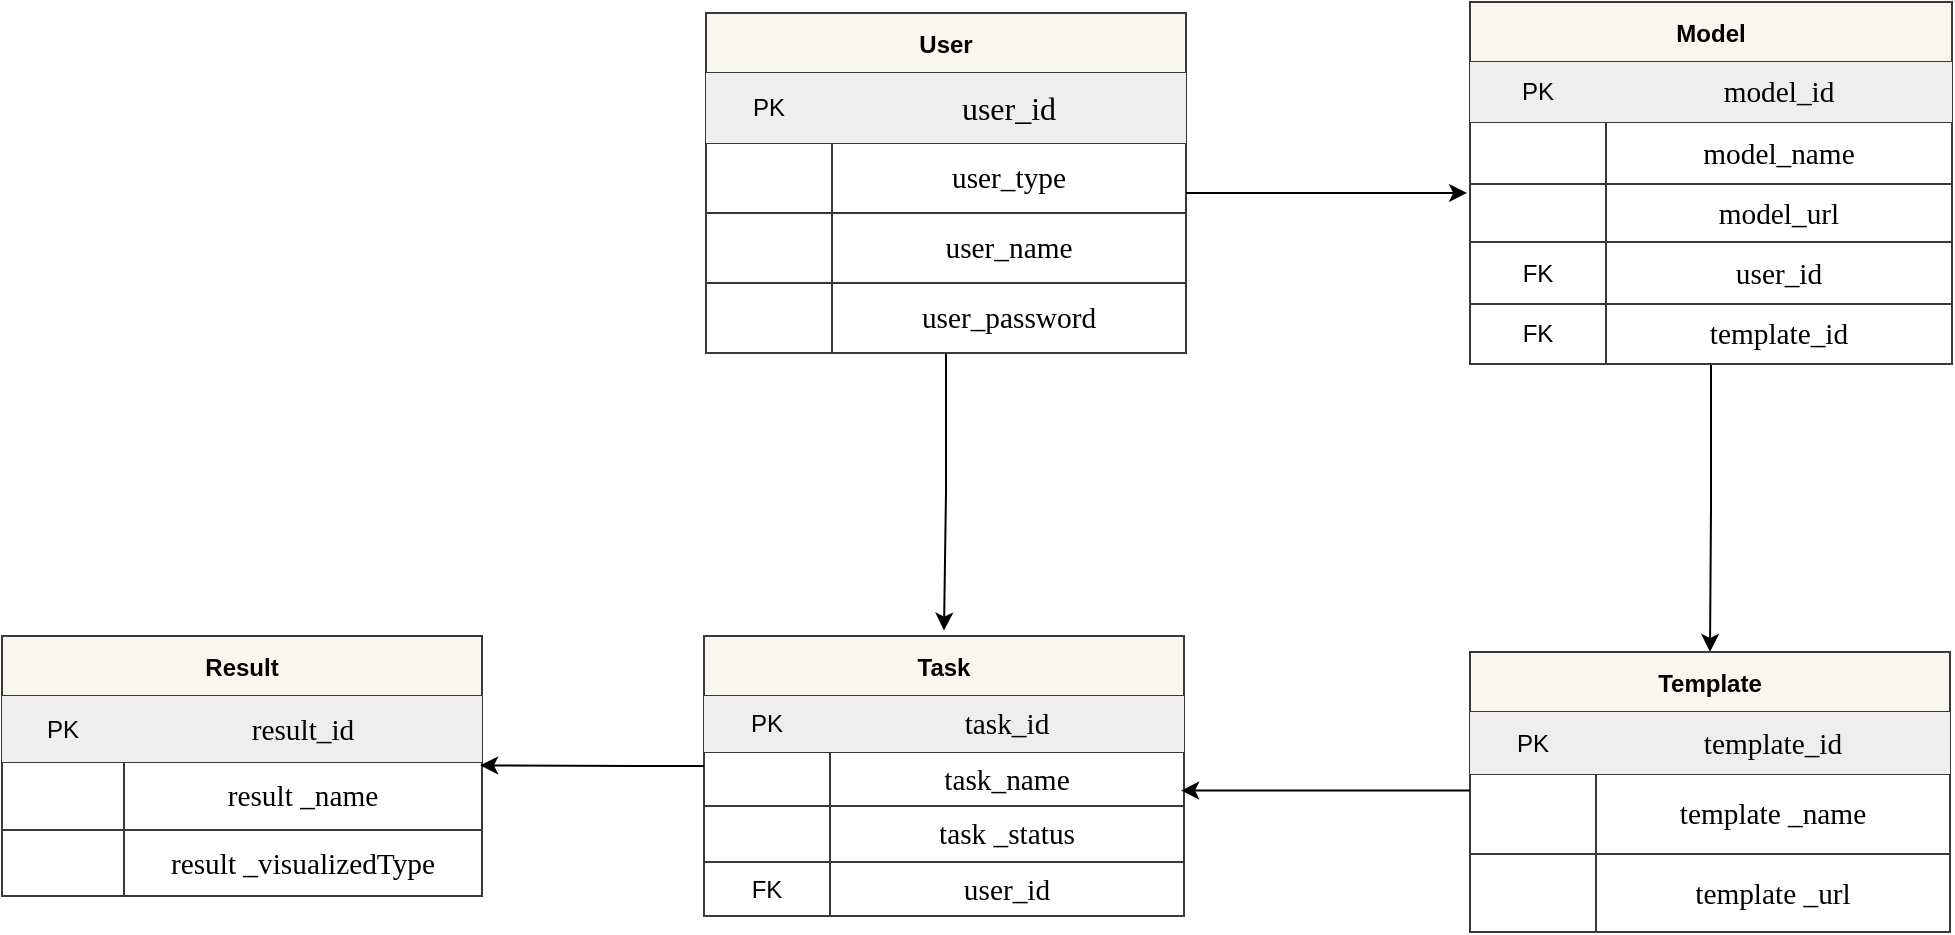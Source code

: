 <mxfile version="24.0.1" type="github">
  <diagram name="第 1 页" id="qgz66oWiAH34kU1Vi8FH">
    <mxGraphModel dx="1619" dy="1174" grid="0" gridSize="10" guides="1" tooltips="1" connect="1" arrows="1" fold="1" page="1" pageScale="1" pageWidth="1169" pageHeight="827" math="0" shadow="0">
      <root>
        <mxCell id="0" />
        <mxCell id="1" parent="0" />
        <mxCell id="i9-j6CWLtnOm1ut2SvqS-151" style="edgeStyle=orthogonalEdgeStyle;rounded=0;orthogonalLoop=1;jettySize=auto;html=1;" edge="1" parent="1" source="i9-j6CWLtnOm1ut2SvqS-50">
          <mxGeometry relative="1" as="geometry">
            <mxPoint x="568" y="473.302" as="targetPoint" />
          </mxGeometry>
        </mxCell>
        <mxCell id="i9-j6CWLtnOm1ut2SvqS-50" value="User" style="shape=table;startSize=30;container=1;collapsible=0;childLayout=tableLayout;fontStyle=1;fillColor=#f9f7ed;strokeColor=#36393d;" vertex="1" parent="1">
          <mxGeometry x="449" y="164.5" width="240" height="170" as="geometry" />
        </mxCell>
        <mxCell id="i9-j6CWLtnOm1ut2SvqS-51" value="" style="shape=tableRow;horizontal=0;startSize=0;swimlaneHead=0;swimlaneBody=0;strokeColor=inherit;top=0;left=0;bottom=0;right=0;collapsible=0;dropTarget=0;fillColor=none;points=[[0,0.5],[1,0.5]];portConstraint=eastwest;" vertex="1" parent="i9-j6CWLtnOm1ut2SvqS-50">
          <mxGeometry y="30" width="240" height="35" as="geometry" />
        </mxCell>
        <mxCell id="i9-j6CWLtnOm1ut2SvqS-52" value="PK" style="shape=partialRectangle;html=1;whiteSpace=wrap;connectable=0;strokeColor=#36393d;overflow=hidden;fillColor=#eeeeee;top=0;left=0;bottom=0;right=0;pointerEvents=1;" vertex="1" parent="i9-j6CWLtnOm1ut2SvqS-51">
          <mxGeometry width="63" height="35" as="geometry">
            <mxRectangle width="63" height="35" as="alternateBounds" />
          </mxGeometry>
        </mxCell>
        <mxCell id="i9-j6CWLtnOm1ut2SvqS-53" value="&lt;span style=&quot;font-size: 12pt;&quot; lang=&quot;EN-US&quot;&gt;&lt;font face=&quot;等线&quot;&gt;user_id&lt;/font&gt;&lt;/span&gt;" style="shape=partialRectangle;html=1;whiteSpace=wrap;connectable=0;strokeColor=#36393d;overflow=hidden;fillColor=#eeeeee;top=0;left=0;bottom=0;right=0;pointerEvents=1;" vertex="1" parent="i9-j6CWLtnOm1ut2SvqS-51">
          <mxGeometry x="63" width="177" height="35" as="geometry">
            <mxRectangle width="177" height="35" as="alternateBounds" />
          </mxGeometry>
        </mxCell>
        <mxCell id="i9-j6CWLtnOm1ut2SvqS-54" value="" style="shape=tableRow;horizontal=0;startSize=0;swimlaneHead=0;swimlaneBody=0;strokeColor=inherit;top=0;left=0;bottom=0;right=0;collapsible=0;dropTarget=0;fillColor=none;points=[[0,0.5],[1,0.5]];portConstraint=eastwest;" vertex="1" parent="i9-j6CWLtnOm1ut2SvqS-50">
          <mxGeometry y="65" width="240" height="35" as="geometry" />
        </mxCell>
        <mxCell id="i9-j6CWLtnOm1ut2SvqS-55" value="" style="shape=partialRectangle;html=1;whiteSpace=wrap;connectable=0;strokeColor=inherit;overflow=hidden;fillColor=none;top=0;left=0;bottom=0;right=0;pointerEvents=1;" vertex="1" parent="i9-j6CWLtnOm1ut2SvqS-54">
          <mxGeometry width="63" height="35" as="geometry">
            <mxRectangle width="63" height="35" as="alternateBounds" />
          </mxGeometry>
        </mxCell>
        <mxCell id="i9-j6CWLtnOm1ut2SvqS-56" value="&lt;span style=&quot;font-size: 11pt; font-family: 等线;&quot; lang=&quot;EN-US&quot;&gt;user_type&lt;/span&gt;" style="shape=partialRectangle;html=1;whiteSpace=wrap;connectable=0;strokeColor=inherit;overflow=hidden;fillColor=none;top=0;left=0;bottom=0;right=0;pointerEvents=1;" vertex="1" parent="i9-j6CWLtnOm1ut2SvqS-54">
          <mxGeometry x="63" width="177" height="35" as="geometry">
            <mxRectangle width="177" height="35" as="alternateBounds" />
          </mxGeometry>
        </mxCell>
        <mxCell id="i9-j6CWLtnOm1ut2SvqS-57" value="" style="shape=tableRow;horizontal=0;startSize=0;swimlaneHead=0;swimlaneBody=0;strokeColor=inherit;top=0;left=0;bottom=0;right=0;collapsible=0;dropTarget=0;fillColor=none;points=[[0,0.5],[1,0.5]];portConstraint=eastwest;" vertex="1" parent="i9-j6CWLtnOm1ut2SvqS-50">
          <mxGeometry y="100" width="240" height="35" as="geometry" />
        </mxCell>
        <mxCell id="i9-j6CWLtnOm1ut2SvqS-58" value="" style="shape=partialRectangle;html=1;whiteSpace=wrap;connectable=0;strokeColor=inherit;overflow=hidden;fillColor=none;top=0;left=0;bottom=0;right=0;pointerEvents=1;" vertex="1" parent="i9-j6CWLtnOm1ut2SvqS-57">
          <mxGeometry width="63" height="35" as="geometry">
            <mxRectangle width="63" height="35" as="alternateBounds" />
          </mxGeometry>
        </mxCell>
        <mxCell id="i9-j6CWLtnOm1ut2SvqS-59" value="&lt;span style=&quot;font-size: 11pt; font-family: 等线;&quot; lang=&quot;EN-US&quot;&gt;user_name&lt;/span&gt;" style="shape=partialRectangle;html=1;whiteSpace=wrap;connectable=0;strokeColor=inherit;overflow=hidden;fillColor=none;top=0;left=0;bottom=0;right=0;pointerEvents=1;" vertex="1" parent="i9-j6CWLtnOm1ut2SvqS-57">
          <mxGeometry x="63" width="177" height="35" as="geometry">
            <mxRectangle width="177" height="35" as="alternateBounds" />
          </mxGeometry>
        </mxCell>
        <mxCell id="i9-j6CWLtnOm1ut2SvqS-60" value="" style="shape=tableRow;horizontal=0;startSize=0;swimlaneHead=0;swimlaneBody=0;strokeColor=inherit;top=0;left=0;bottom=0;right=0;collapsible=0;dropTarget=0;fillColor=none;points=[[0,0.5],[1,0.5]];portConstraint=eastwest;" vertex="1" parent="i9-j6CWLtnOm1ut2SvqS-50">
          <mxGeometry y="135" width="240" height="35" as="geometry" />
        </mxCell>
        <mxCell id="i9-j6CWLtnOm1ut2SvqS-61" value="" style="shape=partialRectangle;html=1;whiteSpace=wrap;connectable=0;strokeColor=inherit;overflow=hidden;fillColor=none;top=0;left=0;bottom=0;right=0;pointerEvents=1;" vertex="1" parent="i9-j6CWLtnOm1ut2SvqS-60">
          <mxGeometry width="63" height="35" as="geometry">
            <mxRectangle width="63" height="35" as="alternateBounds" />
          </mxGeometry>
        </mxCell>
        <mxCell id="i9-j6CWLtnOm1ut2SvqS-62" value="&lt;span style=&quot;font-size: 11pt; font-family: 等线;&quot; lang=&quot;EN-US&quot;&gt;user_password&lt;/span&gt;" style="shape=partialRectangle;html=1;whiteSpace=wrap;connectable=0;strokeColor=inherit;overflow=hidden;fillColor=none;top=0;left=0;bottom=0;right=0;pointerEvents=1;" vertex="1" parent="i9-j6CWLtnOm1ut2SvqS-60">
          <mxGeometry x="63" width="177" height="35" as="geometry">
            <mxRectangle width="177" height="35" as="alternateBounds" />
          </mxGeometry>
        </mxCell>
        <mxCell id="i9-j6CWLtnOm1ut2SvqS-147" style="edgeStyle=orthogonalEdgeStyle;rounded=0;orthogonalLoop=1;jettySize=auto;html=1;entryX=0.5;entryY=0;entryDx=0;entryDy=0;" edge="1" parent="1" source="i9-j6CWLtnOm1ut2SvqS-63" target="i9-j6CWLtnOm1ut2SvqS-121">
          <mxGeometry relative="1" as="geometry" />
        </mxCell>
        <mxCell id="i9-j6CWLtnOm1ut2SvqS-63" value="Model" style="shape=table;startSize=30;container=1;collapsible=0;childLayout=tableLayout;fontStyle=1;fillColor=#f9f7ed;strokeColor=#36393d;" vertex="1" parent="1">
          <mxGeometry x="831" y="159" width="241" height="181" as="geometry" />
        </mxCell>
        <mxCell id="i9-j6CWLtnOm1ut2SvqS-64" value="" style="shape=tableRow;horizontal=0;startSize=0;swimlaneHead=0;swimlaneBody=0;strokeColor=inherit;top=0;left=0;bottom=0;right=0;collapsible=0;dropTarget=0;fillColor=none;points=[[0,0.5],[1,0.5]];portConstraint=eastwest;" vertex="1" parent="i9-j6CWLtnOm1ut2SvqS-63">
          <mxGeometry y="30" width="241" height="30" as="geometry" />
        </mxCell>
        <mxCell id="i9-j6CWLtnOm1ut2SvqS-65" value="PK" style="shape=partialRectangle;html=1;whiteSpace=wrap;connectable=0;strokeColor=#36393d;overflow=hidden;fillColor=#eeeeee;top=0;left=0;bottom=0;right=0;pointerEvents=1;" vertex="1" parent="i9-j6CWLtnOm1ut2SvqS-64">
          <mxGeometry width="68" height="30" as="geometry">
            <mxRectangle width="68" height="30" as="alternateBounds" />
          </mxGeometry>
        </mxCell>
        <mxCell id="i9-j6CWLtnOm1ut2SvqS-66" value="&lt;span style=&quot;font-size: 14.667px;&quot;&gt;&lt;font face=&quot;等线&quot;&gt;model_id&lt;/font&gt;&lt;/span&gt;" style="shape=partialRectangle;html=1;whiteSpace=wrap;connectable=0;strokeColor=#36393d;overflow=hidden;fillColor=#eeeeee;top=0;left=0;bottom=0;right=0;pointerEvents=1;" vertex="1" parent="i9-j6CWLtnOm1ut2SvqS-64">
          <mxGeometry x="68" width="173" height="30" as="geometry">
            <mxRectangle width="173" height="30" as="alternateBounds" />
          </mxGeometry>
        </mxCell>
        <mxCell id="i9-j6CWLtnOm1ut2SvqS-67" value="" style="shape=tableRow;horizontal=0;startSize=0;swimlaneHead=0;swimlaneBody=0;strokeColor=inherit;top=0;left=0;bottom=0;right=0;collapsible=0;dropTarget=0;fillColor=none;points=[[0,0.5],[1,0.5]];portConstraint=eastwest;" vertex="1" parent="i9-j6CWLtnOm1ut2SvqS-63">
          <mxGeometry y="60" width="241" height="31" as="geometry" />
        </mxCell>
        <mxCell id="i9-j6CWLtnOm1ut2SvqS-68" value="" style="shape=partialRectangle;html=1;whiteSpace=wrap;connectable=0;strokeColor=inherit;overflow=hidden;fillColor=none;top=0;left=0;bottom=0;right=0;pointerEvents=1;" vertex="1" parent="i9-j6CWLtnOm1ut2SvqS-67">
          <mxGeometry width="68" height="31" as="geometry">
            <mxRectangle width="68" height="31" as="alternateBounds" />
          </mxGeometry>
        </mxCell>
        <mxCell id="i9-j6CWLtnOm1ut2SvqS-69" value="&lt;span style=&quot;font-size: 11pt; font-family: 等线;&quot; lang=&quot;EN-US&quot;&gt;model_name&lt;/span&gt;" style="shape=partialRectangle;html=1;whiteSpace=wrap;connectable=0;strokeColor=inherit;overflow=hidden;fillColor=none;top=0;left=0;bottom=0;right=0;pointerEvents=1;" vertex="1" parent="i9-j6CWLtnOm1ut2SvqS-67">
          <mxGeometry x="68" width="173" height="31" as="geometry">
            <mxRectangle width="173" height="31" as="alternateBounds" />
          </mxGeometry>
        </mxCell>
        <mxCell id="i9-j6CWLtnOm1ut2SvqS-70" value="" style="shape=tableRow;horizontal=0;startSize=0;swimlaneHead=0;swimlaneBody=0;strokeColor=inherit;top=0;left=0;bottom=0;right=0;collapsible=0;dropTarget=0;fillColor=none;points=[[0,0.5],[1,0.5]];portConstraint=eastwest;" vertex="1" parent="i9-j6CWLtnOm1ut2SvqS-63">
          <mxGeometry y="91" width="241" height="29" as="geometry" />
        </mxCell>
        <mxCell id="i9-j6CWLtnOm1ut2SvqS-71" value="" style="shape=partialRectangle;html=1;whiteSpace=wrap;connectable=0;strokeColor=inherit;overflow=hidden;fillColor=none;top=0;left=0;bottom=0;right=0;pointerEvents=1;" vertex="1" parent="i9-j6CWLtnOm1ut2SvqS-70">
          <mxGeometry width="68" height="29" as="geometry">
            <mxRectangle width="68" height="29" as="alternateBounds" />
          </mxGeometry>
        </mxCell>
        <mxCell id="i9-j6CWLtnOm1ut2SvqS-72" value="&lt;span style=&quot;font-size: 11pt; font-family: 等线;&quot; lang=&quot;EN-US&quot;&gt;model_url&lt;/span&gt;" style="shape=partialRectangle;html=1;whiteSpace=wrap;connectable=0;strokeColor=inherit;overflow=hidden;fillColor=none;top=0;left=0;bottom=0;right=0;pointerEvents=1;" vertex="1" parent="i9-j6CWLtnOm1ut2SvqS-70">
          <mxGeometry x="68" width="173" height="29" as="geometry">
            <mxRectangle width="173" height="29" as="alternateBounds" />
          </mxGeometry>
        </mxCell>
        <mxCell id="i9-j6CWLtnOm1ut2SvqS-73" value="" style="shape=tableRow;horizontal=0;startSize=0;swimlaneHead=0;swimlaneBody=0;strokeColor=inherit;top=0;left=0;bottom=0;right=0;collapsible=0;dropTarget=0;fillColor=none;points=[[0,0.5],[1,0.5]];portConstraint=eastwest;" vertex="1" parent="i9-j6CWLtnOm1ut2SvqS-63">
          <mxGeometry y="120" width="241" height="31" as="geometry" />
        </mxCell>
        <mxCell id="i9-j6CWLtnOm1ut2SvqS-74" value="FK" style="shape=partialRectangle;html=1;whiteSpace=wrap;connectable=0;strokeColor=inherit;overflow=hidden;fillColor=none;top=0;left=0;bottom=0;right=0;pointerEvents=1;" vertex="1" parent="i9-j6CWLtnOm1ut2SvqS-73">
          <mxGeometry width="68" height="31" as="geometry">
            <mxRectangle width="68" height="31" as="alternateBounds" />
          </mxGeometry>
        </mxCell>
        <mxCell id="i9-j6CWLtnOm1ut2SvqS-75" value="&lt;span style=&quot;font-size: 11pt; font-family: 等线;&quot; lang=&quot;EN-US&quot;&gt;user_id&lt;/span&gt;" style="shape=partialRectangle;html=1;whiteSpace=wrap;connectable=0;strokeColor=inherit;overflow=hidden;fillColor=none;top=0;left=0;bottom=0;right=0;pointerEvents=1;" vertex="1" parent="i9-j6CWLtnOm1ut2SvqS-73">
          <mxGeometry x="68" width="173" height="31" as="geometry">
            <mxRectangle width="173" height="31" as="alternateBounds" />
          </mxGeometry>
        </mxCell>
        <mxCell id="i9-j6CWLtnOm1ut2SvqS-76" value="" style="shape=tableRow;horizontal=0;startSize=0;swimlaneHead=0;swimlaneBody=0;strokeColor=inherit;top=0;left=0;bottom=0;right=0;collapsible=0;dropTarget=0;fillColor=none;points=[[0,0.5],[1,0.5]];portConstraint=eastwest;" vertex="1" parent="i9-j6CWLtnOm1ut2SvqS-63">
          <mxGeometry y="151" width="241" height="30" as="geometry" />
        </mxCell>
        <mxCell id="i9-j6CWLtnOm1ut2SvqS-77" value="FK" style="shape=partialRectangle;html=1;whiteSpace=wrap;connectable=0;strokeColor=inherit;overflow=hidden;fillColor=none;top=0;left=0;bottom=0;right=0;pointerEvents=1;" vertex="1" parent="i9-j6CWLtnOm1ut2SvqS-76">
          <mxGeometry width="68" height="30" as="geometry">
            <mxRectangle width="68" height="30" as="alternateBounds" />
          </mxGeometry>
        </mxCell>
        <mxCell id="i9-j6CWLtnOm1ut2SvqS-78" value="&lt;span style=&quot;font-size: 11pt; font-family: 等线;&quot; lang=&quot;EN-US&quot;&gt;template_id&lt;/span&gt;" style="shape=partialRectangle;html=1;whiteSpace=wrap;connectable=0;strokeColor=inherit;overflow=hidden;fillColor=none;top=0;left=0;bottom=0;right=0;pointerEvents=1;" vertex="1" parent="i9-j6CWLtnOm1ut2SvqS-76">
          <mxGeometry x="68" width="173" height="30" as="geometry">
            <mxRectangle width="173" height="30" as="alternateBounds" />
          </mxGeometry>
        </mxCell>
        <mxCell id="i9-j6CWLtnOm1ut2SvqS-108" value="Task" style="shape=table;startSize=30;container=1;collapsible=0;childLayout=tableLayout;fontStyle=1;fillColor=#f9f7ed;strokeColor=#36393d;" vertex="1" parent="1">
          <mxGeometry x="448" y="476" width="240" height="140" as="geometry" />
        </mxCell>
        <mxCell id="i9-j6CWLtnOm1ut2SvqS-109" value="" style="shape=tableRow;horizontal=0;startSize=0;swimlaneHead=0;swimlaneBody=0;strokeColor=inherit;top=0;left=0;bottom=0;right=0;collapsible=0;dropTarget=0;fillColor=none;points=[[0,0.5],[1,0.5]];portConstraint=eastwest;" vertex="1" parent="i9-j6CWLtnOm1ut2SvqS-108">
          <mxGeometry y="30" width="240" height="28" as="geometry" />
        </mxCell>
        <mxCell id="i9-j6CWLtnOm1ut2SvqS-110" value="PK" style="shape=partialRectangle;html=1;whiteSpace=wrap;connectable=0;strokeColor=#36393d;overflow=hidden;fillColor=#eeeeee;top=0;left=0;bottom=0;right=0;pointerEvents=1;" vertex="1" parent="i9-j6CWLtnOm1ut2SvqS-109">
          <mxGeometry width="63" height="28" as="geometry">
            <mxRectangle width="63" height="28" as="alternateBounds" />
          </mxGeometry>
        </mxCell>
        <mxCell id="i9-j6CWLtnOm1ut2SvqS-111" value="&lt;span style=&quot;font-size: 11pt; font-family: 等线;&quot; lang=&quot;EN-US&quot;&gt;task_id&lt;/span&gt;" style="shape=partialRectangle;html=1;whiteSpace=wrap;connectable=0;strokeColor=#36393d;overflow=hidden;fillColor=#eeeeee;top=0;left=0;bottom=0;right=0;pointerEvents=1;" vertex="1" parent="i9-j6CWLtnOm1ut2SvqS-109">
          <mxGeometry x="63" width="177" height="28" as="geometry">
            <mxRectangle width="177" height="28" as="alternateBounds" />
          </mxGeometry>
        </mxCell>
        <mxCell id="i9-j6CWLtnOm1ut2SvqS-112" value="" style="shape=tableRow;horizontal=0;startSize=0;swimlaneHead=0;swimlaneBody=0;strokeColor=inherit;top=0;left=0;bottom=0;right=0;collapsible=0;dropTarget=0;fillColor=none;points=[[0,0.5],[1,0.5]];portConstraint=eastwest;" vertex="1" parent="i9-j6CWLtnOm1ut2SvqS-108">
          <mxGeometry y="58" width="240" height="27" as="geometry" />
        </mxCell>
        <mxCell id="i9-j6CWLtnOm1ut2SvqS-113" value="" style="shape=partialRectangle;html=1;whiteSpace=wrap;connectable=0;strokeColor=inherit;overflow=hidden;fillColor=none;top=0;left=0;bottom=0;right=0;pointerEvents=1;" vertex="1" parent="i9-j6CWLtnOm1ut2SvqS-112">
          <mxGeometry width="63" height="27" as="geometry">
            <mxRectangle width="63" height="27" as="alternateBounds" />
          </mxGeometry>
        </mxCell>
        <mxCell id="i9-j6CWLtnOm1ut2SvqS-114" value="&lt;span style=&quot;font-size: 11pt; font-family: 等线;&quot; lang=&quot;EN-US&quot;&gt;task_name&lt;/span&gt;" style="shape=partialRectangle;html=1;whiteSpace=wrap;connectable=0;strokeColor=inherit;overflow=hidden;fillColor=none;top=0;left=0;bottom=0;right=0;pointerEvents=1;" vertex="1" parent="i9-j6CWLtnOm1ut2SvqS-112">
          <mxGeometry x="63" width="177" height="27" as="geometry">
            <mxRectangle width="177" height="27" as="alternateBounds" />
          </mxGeometry>
        </mxCell>
        <mxCell id="i9-j6CWLtnOm1ut2SvqS-115" value="" style="shape=tableRow;horizontal=0;startSize=0;swimlaneHead=0;swimlaneBody=0;strokeColor=inherit;top=0;left=0;bottom=0;right=0;collapsible=0;dropTarget=0;fillColor=none;points=[[0,0.5],[1,0.5]];portConstraint=eastwest;" vertex="1" parent="i9-j6CWLtnOm1ut2SvqS-108">
          <mxGeometry y="85" width="240" height="28" as="geometry" />
        </mxCell>
        <mxCell id="i9-j6CWLtnOm1ut2SvqS-116" value="" style="shape=partialRectangle;html=1;whiteSpace=wrap;connectable=0;strokeColor=inherit;overflow=hidden;fillColor=none;top=0;left=0;bottom=0;right=0;pointerEvents=1;" vertex="1" parent="i9-j6CWLtnOm1ut2SvqS-115">
          <mxGeometry width="63" height="28" as="geometry">
            <mxRectangle width="63" height="28" as="alternateBounds" />
          </mxGeometry>
        </mxCell>
        <mxCell id="i9-j6CWLtnOm1ut2SvqS-117" value="&lt;span style=&quot;font-size: 11pt; font-family: 等线;&quot; lang=&quot;EN-US&quot;&gt;task _status&lt;/span&gt;" style="shape=partialRectangle;html=1;whiteSpace=wrap;connectable=0;strokeColor=inherit;overflow=hidden;fillColor=none;top=0;left=0;bottom=0;right=0;pointerEvents=1;" vertex="1" parent="i9-j6CWLtnOm1ut2SvqS-115">
          <mxGeometry x="63" width="177" height="28" as="geometry">
            <mxRectangle width="177" height="28" as="alternateBounds" />
          </mxGeometry>
        </mxCell>
        <mxCell id="i9-j6CWLtnOm1ut2SvqS-118" value="" style="shape=tableRow;horizontal=0;startSize=0;swimlaneHead=0;swimlaneBody=0;strokeColor=inherit;top=0;left=0;bottom=0;right=0;collapsible=0;dropTarget=0;fillColor=none;points=[[0,0.5],[1,0.5]];portConstraint=eastwest;" vertex="1" parent="i9-j6CWLtnOm1ut2SvqS-108">
          <mxGeometry y="113" width="240" height="27" as="geometry" />
        </mxCell>
        <mxCell id="i9-j6CWLtnOm1ut2SvqS-119" value="FK" style="shape=partialRectangle;html=1;whiteSpace=wrap;connectable=0;strokeColor=inherit;overflow=hidden;fillColor=none;top=0;left=0;bottom=0;right=0;pointerEvents=1;" vertex="1" parent="i9-j6CWLtnOm1ut2SvqS-118">
          <mxGeometry width="63" height="27" as="geometry">
            <mxRectangle width="63" height="27" as="alternateBounds" />
          </mxGeometry>
        </mxCell>
        <mxCell id="i9-j6CWLtnOm1ut2SvqS-120" value="&lt;span style=&quot;font-size: 11pt; font-family: 等线;&quot; lang=&quot;EN-US&quot;&gt;user_id&lt;/span&gt;" style="shape=partialRectangle;html=1;whiteSpace=wrap;connectable=0;strokeColor=inherit;overflow=hidden;fillColor=none;top=0;left=0;bottom=0;right=0;pointerEvents=1;" vertex="1" parent="i9-j6CWLtnOm1ut2SvqS-118">
          <mxGeometry x="63" width="177" height="27" as="geometry">
            <mxRectangle width="177" height="27" as="alternateBounds" />
          </mxGeometry>
        </mxCell>
        <mxCell id="i9-j6CWLtnOm1ut2SvqS-121" value="Template" style="shape=table;startSize=30;container=1;collapsible=0;childLayout=tableLayout;fontStyle=1;labelBackgroundColor=none;fillColor=#f9f7ed;strokeColor=#36393d;" vertex="1" parent="1">
          <mxGeometry x="831" y="484" width="240" height="140" as="geometry" />
        </mxCell>
        <mxCell id="i9-j6CWLtnOm1ut2SvqS-122" value="" style="shape=tableRow;horizontal=0;startSize=0;swimlaneHead=0;swimlaneBody=0;strokeColor=inherit;top=0;left=0;bottom=0;right=0;collapsible=0;dropTarget=0;fillColor=none;points=[[0,0.5],[1,0.5]];portConstraint=eastwest;" vertex="1" parent="i9-j6CWLtnOm1ut2SvqS-121">
          <mxGeometry y="30" width="240" height="31" as="geometry" />
        </mxCell>
        <mxCell id="i9-j6CWLtnOm1ut2SvqS-123" value="PK" style="shape=partialRectangle;html=1;whiteSpace=wrap;connectable=0;strokeColor=#36393d;overflow=hidden;fillColor=#eeeeee;top=0;left=0;bottom=0;right=0;pointerEvents=1;" vertex="1" parent="i9-j6CWLtnOm1ut2SvqS-122">
          <mxGeometry width="63" height="31" as="geometry">
            <mxRectangle width="63" height="31" as="alternateBounds" />
          </mxGeometry>
        </mxCell>
        <mxCell id="i9-j6CWLtnOm1ut2SvqS-124" value="&lt;span style=&quot;font-size: 11pt; font-family: 等线;&quot; lang=&quot;EN-US&quot;&gt;template_id&lt;/span&gt;" style="shape=partialRectangle;html=1;whiteSpace=wrap;connectable=0;strokeColor=#36393d;overflow=hidden;fillColor=#eeeeee;top=0;left=0;bottom=0;right=0;pointerEvents=1;" vertex="1" parent="i9-j6CWLtnOm1ut2SvqS-122">
          <mxGeometry x="63" width="177" height="31" as="geometry">
            <mxRectangle width="177" height="31" as="alternateBounds" />
          </mxGeometry>
        </mxCell>
        <mxCell id="i9-j6CWLtnOm1ut2SvqS-125" value="" style="shape=tableRow;horizontal=0;startSize=0;swimlaneHead=0;swimlaneBody=0;strokeColor=inherit;top=0;left=0;bottom=0;right=0;collapsible=0;dropTarget=0;fillColor=none;points=[[0,0.5],[1,0.5]];portConstraint=eastwest;" vertex="1" parent="i9-j6CWLtnOm1ut2SvqS-121">
          <mxGeometry y="61" width="240" height="40" as="geometry" />
        </mxCell>
        <mxCell id="i9-j6CWLtnOm1ut2SvqS-126" value="" style="shape=partialRectangle;html=1;whiteSpace=wrap;connectable=0;strokeColor=inherit;overflow=hidden;fillColor=none;top=0;left=0;bottom=0;right=0;pointerEvents=1;" vertex="1" parent="i9-j6CWLtnOm1ut2SvqS-125">
          <mxGeometry width="63" height="40" as="geometry">
            <mxRectangle width="63" height="40" as="alternateBounds" />
          </mxGeometry>
        </mxCell>
        <mxCell id="i9-j6CWLtnOm1ut2SvqS-127" value="&lt;span style=&quot;font-size: 11pt; font-family: 等线;&quot; lang=&quot;EN-US&quot;&gt;template _name&lt;/span&gt;" style="shape=partialRectangle;html=1;whiteSpace=wrap;connectable=0;strokeColor=inherit;overflow=hidden;fillColor=none;top=0;left=0;bottom=0;right=0;pointerEvents=1;" vertex="1" parent="i9-j6CWLtnOm1ut2SvqS-125">
          <mxGeometry x="63" width="177" height="40" as="geometry">
            <mxRectangle width="177" height="40" as="alternateBounds" />
          </mxGeometry>
        </mxCell>
        <mxCell id="i9-j6CWLtnOm1ut2SvqS-128" value="" style="shape=tableRow;horizontal=0;startSize=0;swimlaneHead=0;swimlaneBody=0;strokeColor=inherit;top=0;left=0;bottom=0;right=0;collapsible=0;dropTarget=0;fillColor=none;points=[[0,0.5],[1,0.5]];portConstraint=eastwest;" vertex="1" parent="i9-j6CWLtnOm1ut2SvqS-121">
          <mxGeometry y="101" width="240" height="39" as="geometry" />
        </mxCell>
        <mxCell id="i9-j6CWLtnOm1ut2SvqS-129" value="" style="shape=partialRectangle;html=1;whiteSpace=wrap;connectable=0;strokeColor=inherit;overflow=hidden;fillColor=none;top=0;left=0;bottom=0;right=0;pointerEvents=1;" vertex="1" parent="i9-j6CWLtnOm1ut2SvqS-128">
          <mxGeometry width="63" height="39" as="geometry">
            <mxRectangle width="63" height="39" as="alternateBounds" />
          </mxGeometry>
        </mxCell>
        <mxCell id="i9-j6CWLtnOm1ut2SvqS-130" value="&lt;span style=&quot;font-size: 11pt; font-family: 等线;&quot; lang=&quot;EN-US&quot;&gt;template _url&lt;/span&gt;" style="shape=partialRectangle;html=1;whiteSpace=wrap;connectable=0;strokeColor=inherit;overflow=hidden;fillColor=none;top=0;left=0;bottom=0;right=0;pointerEvents=1;" vertex="1" parent="i9-j6CWLtnOm1ut2SvqS-128">
          <mxGeometry x="63" width="177" height="39" as="geometry">
            <mxRectangle width="177" height="39" as="alternateBounds" />
          </mxGeometry>
        </mxCell>
        <mxCell id="i9-j6CWLtnOm1ut2SvqS-131" value="Result" style="shape=table;startSize=30;container=1;collapsible=0;childLayout=tableLayout;fontStyle=1;fillColor=#f9f7ed;strokeColor=#36393d;" vertex="1" parent="1">
          <mxGeometry x="97" y="476" width="240" height="130" as="geometry" />
        </mxCell>
        <mxCell id="i9-j6CWLtnOm1ut2SvqS-132" value="" style="shape=tableRow;horizontal=0;startSize=0;swimlaneHead=0;swimlaneBody=0;strokeColor=inherit;top=0;left=0;bottom=0;right=0;collapsible=0;dropTarget=0;fillColor=none;points=[[0,0.5],[1,0.5]];portConstraint=eastwest;" vertex="1" parent="i9-j6CWLtnOm1ut2SvqS-131">
          <mxGeometry y="30" width="240" height="33" as="geometry" />
        </mxCell>
        <mxCell id="i9-j6CWLtnOm1ut2SvqS-133" value="PK" style="shape=partialRectangle;html=1;whiteSpace=wrap;connectable=0;strokeColor=#36393d;overflow=hidden;fillColor=#eeeeee;top=0;left=0;bottom=0;right=0;pointerEvents=1;" vertex="1" parent="i9-j6CWLtnOm1ut2SvqS-132">
          <mxGeometry width="61" height="33" as="geometry">
            <mxRectangle width="61" height="33" as="alternateBounds" />
          </mxGeometry>
        </mxCell>
        <mxCell id="i9-j6CWLtnOm1ut2SvqS-134" value="&lt;span style=&quot;font-size: 11pt; font-family: 等线;&quot; lang=&quot;EN-US&quot;&gt;result_id&lt;/span&gt;" style="shape=partialRectangle;html=1;whiteSpace=wrap;connectable=0;strokeColor=#36393d;overflow=hidden;fillColor=#eeeeee;top=0;left=0;bottom=0;right=0;pointerEvents=1;" vertex="1" parent="i9-j6CWLtnOm1ut2SvqS-132">
          <mxGeometry x="61" width="179" height="33" as="geometry">
            <mxRectangle width="179" height="33" as="alternateBounds" />
          </mxGeometry>
        </mxCell>
        <mxCell id="i9-j6CWLtnOm1ut2SvqS-135" value="" style="shape=tableRow;horizontal=0;startSize=0;swimlaneHead=0;swimlaneBody=0;strokeColor=inherit;top=0;left=0;bottom=0;right=0;collapsible=0;dropTarget=0;fillColor=none;points=[[0,0.5],[1,0.5]];portConstraint=eastwest;" vertex="1" parent="i9-j6CWLtnOm1ut2SvqS-131">
          <mxGeometry y="63" width="240" height="34" as="geometry" />
        </mxCell>
        <mxCell id="i9-j6CWLtnOm1ut2SvqS-136" value="" style="shape=partialRectangle;html=1;whiteSpace=wrap;connectable=0;strokeColor=inherit;overflow=hidden;fillColor=none;top=0;left=0;bottom=0;right=0;pointerEvents=1;" vertex="1" parent="i9-j6CWLtnOm1ut2SvqS-135">
          <mxGeometry width="61" height="34" as="geometry">
            <mxRectangle width="61" height="34" as="alternateBounds" />
          </mxGeometry>
        </mxCell>
        <mxCell id="i9-j6CWLtnOm1ut2SvqS-137" value="&lt;span style=&quot;font-size: 11pt; font-family: 等线;&quot; lang=&quot;EN-US&quot;&gt;result _name&lt;/span&gt;" style="shape=partialRectangle;html=1;whiteSpace=wrap;connectable=0;strokeColor=inherit;overflow=hidden;fillColor=none;top=0;left=0;bottom=0;right=0;pointerEvents=1;" vertex="1" parent="i9-j6CWLtnOm1ut2SvqS-135">
          <mxGeometry x="61" width="179" height="34" as="geometry">
            <mxRectangle width="179" height="34" as="alternateBounds" />
          </mxGeometry>
        </mxCell>
        <mxCell id="i9-j6CWLtnOm1ut2SvqS-138" value="" style="shape=tableRow;horizontal=0;startSize=0;swimlaneHead=0;swimlaneBody=0;strokeColor=inherit;top=0;left=0;bottom=0;right=0;collapsible=0;dropTarget=0;fillColor=none;points=[[0,0.5],[1,0.5]];portConstraint=eastwest;" vertex="1" parent="i9-j6CWLtnOm1ut2SvqS-131">
          <mxGeometry y="97" width="240" height="33" as="geometry" />
        </mxCell>
        <mxCell id="i9-j6CWLtnOm1ut2SvqS-139" value="" style="shape=partialRectangle;html=1;whiteSpace=wrap;connectable=0;strokeColor=inherit;overflow=hidden;fillColor=none;top=0;left=0;bottom=0;right=0;pointerEvents=1;" vertex="1" parent="i9-j6CWLtnOm1ut2SvqS-138">
          <mxGeometry width="61" height="33" as="geometry">
            <mxRectangle width="61" height="33" as="alternateBounds" />
          </mxGeometry>
        </mxCell>
        <mxCell id="i9-j6CWLtnOm1ut2SvqS-140" value="&lt;span style=&quot;font-size: 11pt; font-family: 等线;&quot; lang=&quot;EN-US&quot;&gt;result _visualizedType&lt;/span&gt;" style="shape=partialRectangle;html=1;whiteSpace=wrap;connectable=0;strokeColor=inherit;overflow=hidden;fillColor=none;top=0;left=0;bottom=0;right=0;pointerEvents=1;" vertex="1" parent="i9-j6CWLtnOm1ut2SvqS-138">
          <mxGeometry x="61" width="179" height="33" as="geometry">
            <mxRectangle width="179" height="33" as="alternateBounds" />
          </mxGeometry>
        </mxCell>
        <mxCell id="i9-j6CWLtnOm1ut2SvqS-149" style="edgeStyle=orthogonalEdgeStyle;rounded=0;orthogonalLoop=1;jettySize=auto;html=1;entryX=-0.006;entryY=0.154;entryDx=0;entryDy=0;entryPerimeter=0;" edge="1" parent="1" source="i9-j6CWLtnOm1ut2SvqS-50" target="i9-j6CWLtnOm1ut2SvqS-70">
          <mxGeometry relative="1" as="geometry">
            <Array as="points">
              <mxPoint x="729" y="254.5" />
              <mxPoint x="729" y="254.5" />
            </Array>
          </mxGeometry>
        </mxCell>
        <mxCell id="i9-j6CWLtnOm1ut2SvqS-150" style="edgeStyle=orthogonalEdgeStyle;rounded=0;orthogonalLoop=1;jettySize=auto;html=1;entryX=0.994;entryY=0.714;entryDx=0;entryDy=0;entryPerimeter=0;" edge="1" parent="1" source="i9-j6CWLtnOm1ut2SvqS-125" target="i9-j6CWLtnOm1ut2SvqS-112">
          <mxGeometry relative="1" as="geometry">
            <Array as="points">
              <mxPoint x="760" y="553" />
            </Array>
          </mxGeometry>
        </mxCell>
        <mxCell id="i9-j6CWLtnOm1ut2SvqS-152" style="edgeStyle=orthogonalEdgeStyle;rounded=0;orthogonalLoop=1;jettySize=auto;html=1;entryX=0.996;entryY=0.049;entryDx=0;entryDy=0;entryPerimeter=0;" edge="1" parent="1" source="i9-j6CWLtnOm1ut2SvqS-108" target="i9-j6CWLtnOm1ut2SvqS-135">
          <mxGeometry relative="1" as="geometry">
            <Array as="points">
              <mxPoint x="414" y="541" />
              <mxPoint x="414" y="541" />
            </Array>
          </mxGeometry>
        </mxCell>
      </root>
    </mxGraphModel>
  </diagram>
</mxfile>
